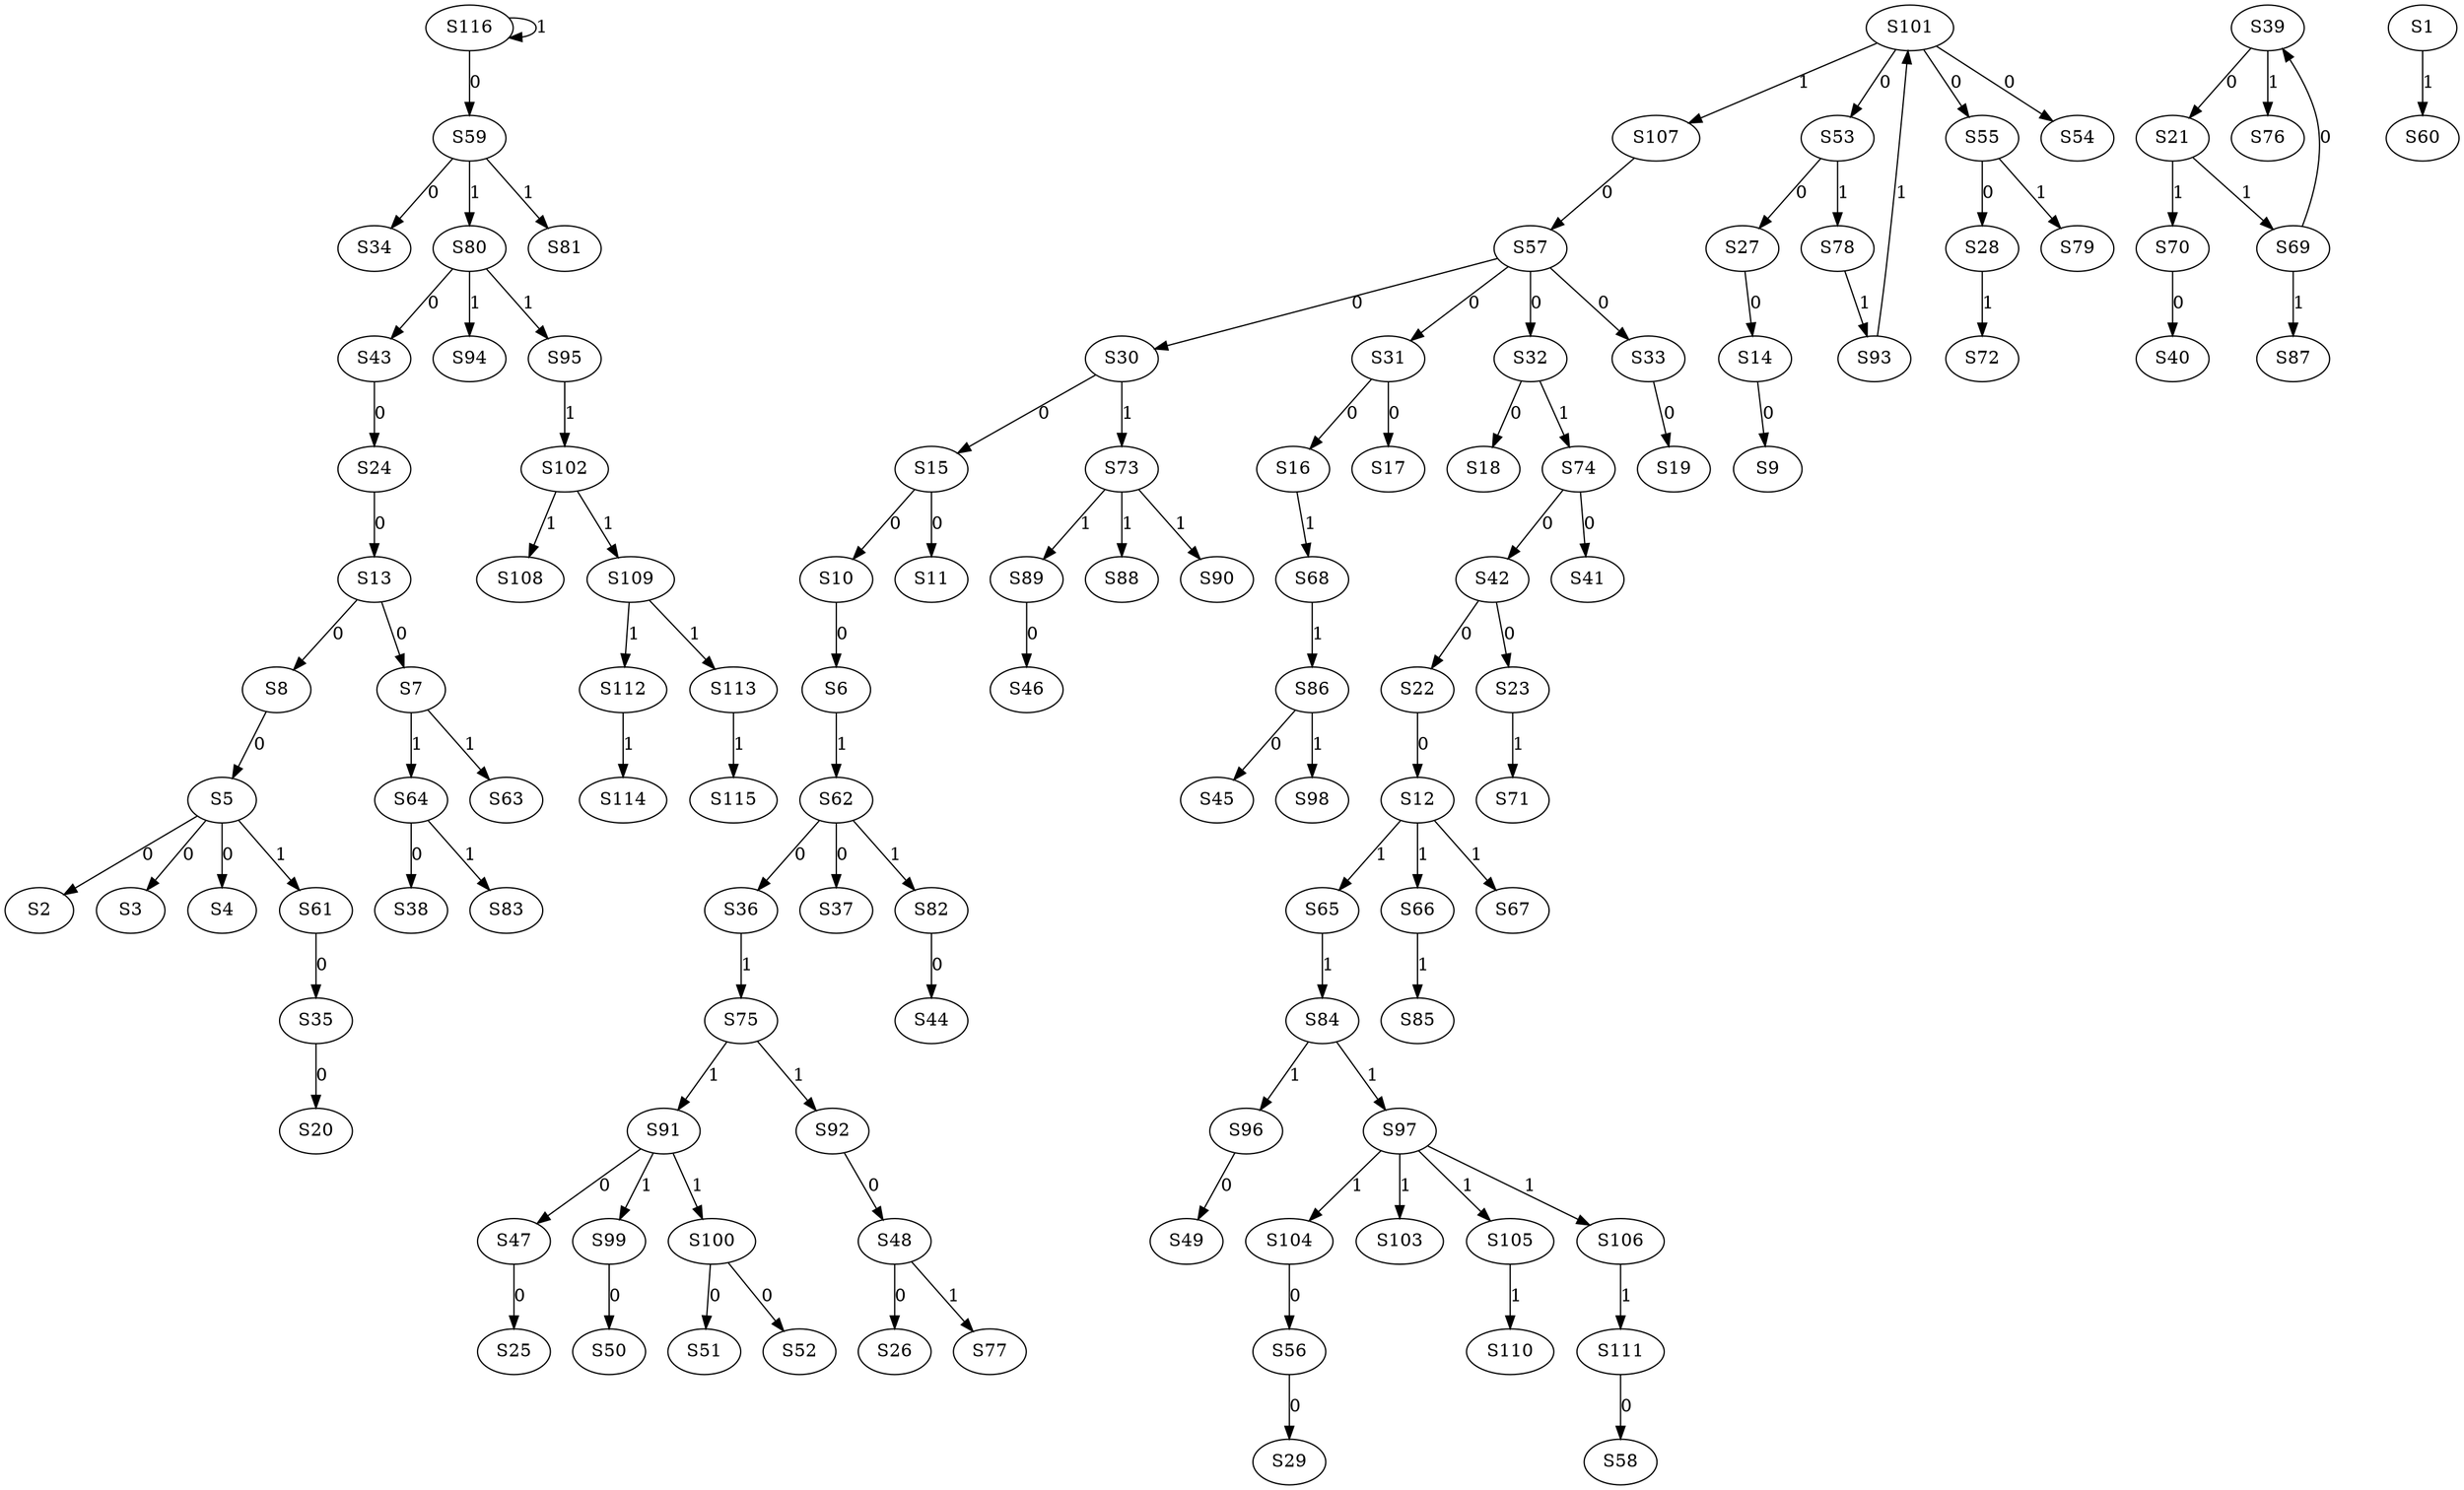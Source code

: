strict digraph {
	S5 -> S2 [ label = 0 ];
	S5 -> S3 [ label = 0 ];
	S5 -> S4 [ label = 0 ];
	S8 -> S5 [ label = 0 ];
	S10 -> S6 [ label = 0 ];
	S13 -> S7 [ label = 0 ];
	S13 -> S8 [ label = 0 ];
	S14 -> S9 [ label = 0 ];
	S15 -> S10 [ label = 0 ];
	S15 -> S11 [ label = 0 ];
	S22 -> S12 [ label = 0 ];
	S24 -> S13 [ label = 0 ];
	S27 -> S14 [ label = 0 ];
	S30 -> S15 [ label = 0 ];
	S31 -> S16 [ label = 0 ];
	S31 -> S17 [ label = 0 ];
	S32 -> S18 [ label = 0 ];
	S33 -> S19 [ label = 0 ];
	S35 -> S20 [ label = 0 ];
	S39 -> S21 [ label = 0 ];
	S42 -> S22 [ label = 0 ];
	S42 -> S23 [ label = 0 ];
	S43 -> S24 [ label = 0 ];
	S47 -> S25 [ label = 0 ];
	S48 -> S26 [ label = 0 ];
	S53 -> S27 [ label = 0 ];
	S55 -> S28 [ label = 0 ];
	S56 -> S29 [ label = 0 ];
	S57 -> S30 [ label = 0 ];
	S57 -> S31 [ label = 0 ];
	S57 -> S32 [ label = 0 ];
	S57 -> S33 [ label = 0 ];
	S59 -> S34 [ label = 0 ];
	S61 -> S35 [ label = 0 ];
	S62 -> S36 [ label = 0 ];
	S62 -> S37 [ label = 0 ];
	S64 -> S38 [ label = 0 ];
	S69 -> S39 [ label = 0 ];
	S70 -> S40 [ label = 0 ];
	S74 -> S41 [ label = 0 ];
	S74 -> S42 [ label = 0 ];
	S80 -> S43 [ label = 0 ];
	S82 -> S44 [ label = 0 ];
	S86 -> S45 [ label = 0 ];
	S89 -> S46 [ label = 0 ];
	S91 -> S47 [ label = 0 ];
	S92 -> S48 [ label = 0 ];
	S96 -> S49 [ label = 0 ];
	S99 -> S50 [ label = 0 ];
	S100 -> S51 [ label = 0 ];
	S100 -> S52 [ label = 0 ];
	S101 -> S53 [ label = 0 ];
	S101 -> S54 [ label = 0 ];
	S101 -> S55 [ label = 0 ];
	S104 -> S56 [ label = 0 ];
	S107 -> S57 [ label = 0 ];
	S111 -> S58 [ label = 0 ];
	S116 -> S59 [ label = 0 ];
	S1 -> S60 [ label = 1 ];
	S5 -> S61 [ label = 1 ];
	S6 -> S62 [ label = 1 ];
	S7 -> S63 [ label = 1 ];
	S7 -> S64 [ label = 1 ];
	S12 -> S65 [ label = 1 ];
	S12 -> S66 [ label = 1 ];
	S12 -> S67 [ label = 1 ];
	S16 -> S68 [ label = 1 ];
	S21 -> S69 [ label = 1 ];
	S21 -> S70 [ label = 1 ];
	S23 -> S71 [ label = 1 ];
	S28 -> S72 [ label = 1 ];
	S30 -> S73 [ label = 1 ];
	S32 -> S74 [ label = 1 ];
	S36 -> S75 [ label = 1 ];
	S39 -> S76 [ label = 1 ];
	S48 -> S77 [ label = 1 ];
	S53 -> S78 [ label = 1 ];
	S55 -> S79 [ label = 1 ];
	S59 -> S80 [ label = 1 ];
	S59 -> S81 [ label = 1 ];
	S62 -> S82 [ label = 1 ];
	S64 -> S83 [ label = 1 ];
	S65 -> S84 [ label = 1 ];
	S66 -> S85 [ label = 1 ];
	S68 -> S86 [ label = 1 ];
	S69 -> S87 [ label = 1 ];
	S73 -> S88 [ label = 1 ];
	S73 -> S89 [ label = 1 ];
	S73 -> S90 [ label = 1 ];
	S75 -> S91 [ label = 1 ];
	S75 -> S92 [ label = 1 ];
	S78 -> S93 [ label = 1 ];
	S80 -> S94 [ label = 1 ];
	S80 -> S95 [ label = 1 ];
	S84 -> S96 [ label = 1 ];
	S84 -> S97 [ label = 1 ];
	S86 -> S98 [ label = 1 ];
	S91 -> S99 [ label = 1 ];
	S91 -> S100 [ label = 1 ];
	S93 -> S101 [ label = 1 ];
	S95 -> S102 [ label = 1 ];
	S97 -> S103 [ label = 1 ];
	S97 -> S104 [ label = 1 ];
	S97 -> S105 [ label = 1 ];
	S97 -> S106 [ label = 1 ];
	S101 -> S107 [ label = 1 ];
	S102 -> S108 [ label = 1 ];
	S102 -> S109 [ label = 1 ];
	S105 -> S110 [ label = 1 ];
	S106 -> S111 [ label = 1 ];
	S109 -> S112 [ label = 1 ];
	S109 -> S113 [ label = 1 ];
	S112 -> S114 [ label = 1 ];
	S113 -> S115 [ label = 1 ];
	S116 -> S116 [ label = 1 ];
}